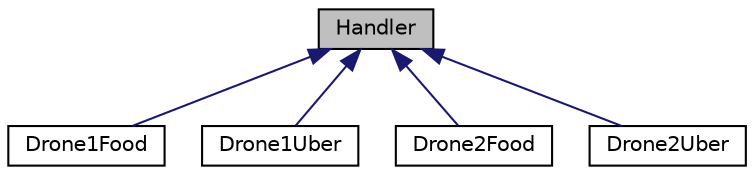 digraph "Handler"
{
 // LATEX_PDF_SIZE
  edge [fontname="Helvetica",fontsize="10",labelfontname="Helvetica",labelfontsize="10"];
  node [fontname="Helvetica",fontsize="10",shape=record];
  Node1 [label="Handler",height=0.2,width=0.4,color="black", fillcolor="grey75", style="filled", fontcolor="black",tooltip="Handler class interface to allow creation of new handlers."];
  Node1 -> Node2 [dir="back",color="midnightblue",fontsize="10",style="solid"];
  Node2 [label="Drone1Food",height=0.2,width=0.4,color="black", fillcolor="white", style="filled",URL="$classDrone1Food.html",tooltip="Handler class interface to allow creation of new handlers."];
  Node1 -> Node3 [dir="back",color="midnightblue",fontsize="10",style="solid"];
  Node3 [label="Drone1Uber",height=0.2,width=0.4,color="black", fillcolor="white", style="filled",URL="$classDrone1Uber.html",tooltip="Handler class interface to allow creation of new handlers."];
  Node1 -> Node4 [dir="back",color="midnightblue",fontsize="10",style="solid"];
  Node4 [label="Drone2Food",height=0.2,width=0.4,color="black", fillcolor="white", style="filled",URL="$classDrone2Food.html",tooltip="Handler class interface to allow creation of new handlers."];
  Node1 -> Node5 [dir="back",color="midnightblue",fontsize="10",style="solid"];
  Node5 [label="Drone2Uber",height=0.2,width=0.4,color="black", fillcolor="white", style="filled",URL="$classDrone2Uber.html",tooltip="Handler class interface to allow creation of new handlers."];
}

